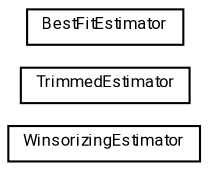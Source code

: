 #!/usr/local/bin/dot
#
# Class diagram 
# Generated by UMLGraph version R5_7_2-60-g0e99a6 (http://www.spinellis.gr/umlgraph/)
#

digraph G {
	graph [fontnames="svg"]
	edge [fontname="Roboto",fontsize=7,labelfontname="Roboto",labelfontsize=7,color="black"];
	node [fontname="Roboto",fontcolor="black",fontsize=8,shape=plaintext,margin=0,width=0,height=0];
	nodesep=0.15;
	ranksep=0.25;
	rankdir=LR;
	// de.lmu.ifi.dbs.elki.math.statistics.distribution.estimator.meta.WinsorizingEstimator<D extends de.lmu.ifi.dbs.elki.math.statistics.distribution.Distribution>
	c478100 [label=<<table title="de.lmu.ifi.dbs.elki.math.statistics.distribution.estimator.meta.WinsorizingEstimator" border="0" cellborder="1" cellspacing="0" cellpadding="2" href="WinsorizingEstimator.html" target="_parent">
		<tr><td><table border="0" cellspacing="0" cellpadding="1">
		<tr><td align="center" balign="center"> <font face="Roboto">WinsorizingEstimator</font> </td></tr>
		</table></td></tr>
		</table>>, URL="WinsorizingEstimator.html"];
	// de.lmu.ifi.dbs.elki.math.statistics.distribution.estimator.meta.TrimmedEstimator<D extends de.lmu.ifi.dbs.elki.math.statistics.distribution.Distribution>
	c478102 [label=<<table title="de.lmu.ifi.dbs.elki.math.statistics.distribution.estimator.meta.TrimmedEstimator" border="0" cellborder="1" cellspacing="0" cellpadding="2" href="TrimmedEstimator.html" target="_parent">
		<tr><td><table border="0" cellspacing="0" cellpadding="1">
		<tr><td align="center" balign="center"> <font face="Roboto">TrimmedEstimator</font> </td></tr>
		</table></td></tr>
		</table>>, URL="TrimmedEstimator.html"];
	// de.lmu.ifi.dbs.elki.math.statistics.distribution.estimator.meta.BestFitEstimator
	c478104 [label=<<table title="de.lmu.ifi.dbs.elki.math.statistics.distribution.estimator.meta.BestFitEstimator" border="0" cellborder="1" cellspacing="0" cellpadding="2" href="BestFitEstimator.html" target="_parent">
		<tr><td><table border="0" cellspacing="0" cellpadding="1">
		<tr><td align="center" balign="center"> <font face="Roboto">BestFitEstimator</font> </td></tr>
		</table></td></tr>
		</table>>, URL="BestFitEstimator.html"];
}

